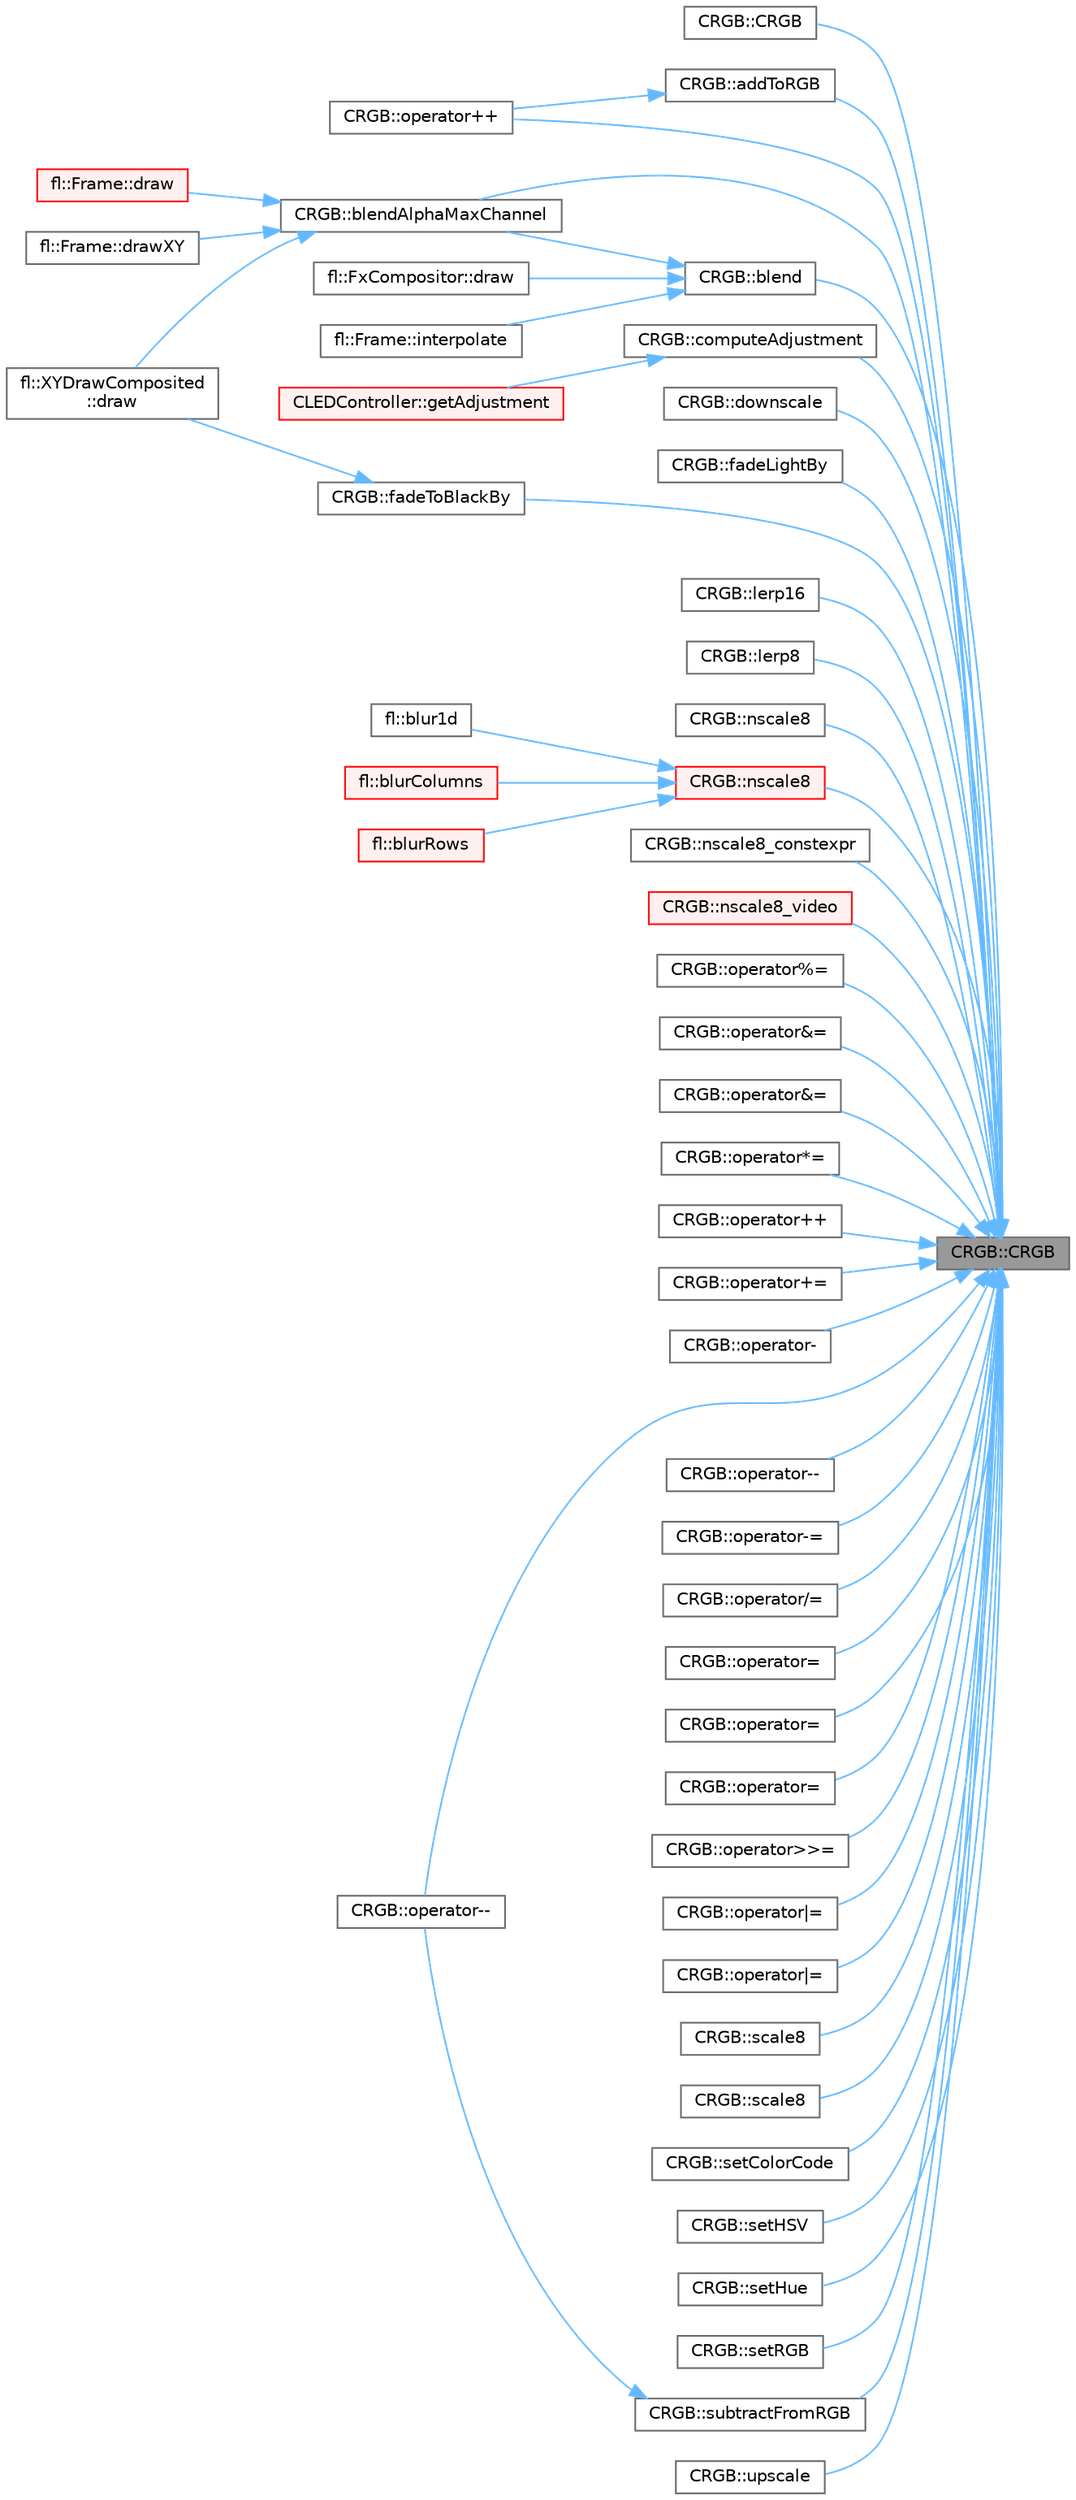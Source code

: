 digraph "CRGB::CRGB"
{
 // INTERACTIVE_SVG=YES
 // LATEX_PDF_SIZE
  bgcolor="transparent";
  edge [fontname=Helvetica,fontsize=10,labelfontname=Helvetica,labelfontsize=10];
  node [fontname=Helvetica,fontsize=10,shape=box,height=0.2,width=0.4];
  rankdir="RL";
  Node1 [id="Node000001",label="CRGB::CRGB",height=0.2,width=0.4,color="gray40", fillcolor="grey60", style="filled", fontcolor="black",tooltip="Default constructor."];
  Node1 -> Node2 [id="edge1_Node000001_Node000002",dir="back",color="steelblue1",style="solid",tooltip=" "];
  Node2 [id="Node000002",label="CRGB::CRGB",height=0.2,width=0.4,color="grey40", fillcolor="white", style="filled",URL="$d7/d82/struct_c_r_g_b_a3f79c35c9cbf7b6c96326c77a494336b.html#a3f79c35c9cbf7b6c96326c77a494336b",tooltip="Allow copy construction."];
  Node1 -> Node3 [id="edge2_Node000001_Node000003",dir="back",color="steelblue1",style="solid",tooltip=" "];
  Node3 [id="Node000003",label="CRGB::addToRGB",height=0.2,width=0.4,color="grey40", fillcolor="white", style="filled",URL="$d7/d82/struct_c_r_g_b_a0843d694f3aa4961ff61640e97e00a20.html#a0843d694f3aa4961ff61640e97e00a20",tooltip="Add a constant to each channel, saturating at 0xFF."];
  Node3 -> Node4 [id="edge3_Node000003_Node000004",dir="back",color="steelblue1",style="solid",tooltip=" "];
  Node4 [id="Node000004",label="CRGB::operator++",height=0.2,width=0.4,color="grey40", fillcolor="white", style="filled",URL="$d7/d82/struct_c_r_g_b_a42317847cecd51d3f70d8ca3e2f151c9.html#a42317847cecd51d3f70d8ca3e2f151c9",tooltip="Add a constant of '1' from each channel, saturating at 0xFF."];
  Node1 -> Node5 [id="edge4_Node000001_Node000005",dir="back",color="steelblue1",style="solid",tooltip=" "];
  Node5 [id="Node000005",label="CRGB::blend",height=0.2,width=0.4,color="grey40", fillcolor="white", style="filled",URL="$d7/d82/struct_c_r_g_b_a6348cb098a0b27f443bd1af290dafa94.html#a6348cb098a0b27f443bd1af290dafa94",tooltip=" "];
  Node5 -> Node6 [id="edge5_Node000005_Node000006",dir="back",color="steelblue1",style="solid",tooltip=" "];
  Node6 [id="Node000006",label="CRGB::blendAlphaMaxChannel",height=0.2,width=0.4,color="grey40", fillcolor="white", style="filled",URL="$d7/d82/struct_c_r_g_b_aba8579ca7247cc690e8899d68e95a601.html#aba8579ca7247cc690e8899d68e95a601",tooltip=" "];
  Node6 -> Node7 [id="edge6_Node000006_Node000007",dir="back",color="steelblue1",style="solid",tooltip=" "];
  Node7 [id="Node000007",label="fl::Frame::draw",height=0.2,width=0.4,color="red", fillcolor="#FFF0F0", style="filled",URL="$d1/de0/classfl_1_1_frame_a1efadd6e06cd79c0342c9cd8c391539a.html#a1efadd6e06cd79c0342c9cd8c391539a",tooltip=" "];
  Node6 -> Node9 [id="edge7_Node000006_Node000009",dir="back",color="steelblue1",style="solid",tooltip=" "];
  Node9 [id="Node000009",label="fl::XYDrawComposited\l::draw",height=0.2,width=0.4,color="grey40", fillcolor="white", style="filled",URL="$d2/dba/structfl_1_1_x_y_draw_composited_a003dd68149045877d6ccd38987df8792.html#a003dd68149045877d6ccd38987df8792",tooltip=" "];
  Node6 -> Node10 [id="edge8_Node000006_Node000010",dir="back",color="steelblue1",style="solid",tooltip=" "];
  Node10 [id="Node000010",label="fl::Frame::drawXY",height=0.2,width=0.4,color="grey40", fillcolor="white", style="filled",URL="$d1/de0/classfl_1_1_frame_af228b83cd52447b2416893f39d0753df.html#af228b83cd52447b2416893f39d0753df",tooltip=" "];
  Node5 -> Node11 [id="edge9_Node000005_Node000011",dir="back",color="steelblue1",style="solid",tooltip=" "];
  Node11 [id="Node000011",label="fl::FxCompositor::draw",height=0.2,width=0.4,color="grey40", fillcolor="white", style="filled",URL="$d7/df1/classfl_1_1_fx_compositor_aade5cf1a5c03eb71c39f8ed58c981e96.html#aade5cf1a5c03eb71c39f8ed58c981e96",tooltip=" "];
  Node5 -> Node12 [id="edge10_Node000005_Node000012",dir="back",color="steelblue1",style="solid",tooltip=" "];
  Node12 [id="Node000012",label="fl::Frame::interpolate",height=0.2,width=0.4,color="grey40", fillcolor="white", style="filled",URL="$d1/de0/classfl_1_1_frame_a18b6f7181804a0392e40796f46352115.html#a18b6f7181804a0392e40796f46352115",tooltip=" "];
  Node1 -> Node6 [id="edge11_Node000001_Node000006",dir="back",color="steelblue1",style="solid",tooltip=" "];
  Node1 -> Node13 [id="edge12_Node000001_Node000013",dir="back",color="steelblue1",style="solid",tooltip=" "];
  Node13 [id="Node000013",label="CRGB::computeAdjustment",height=0.2,width=0.4,color="grey40", fillcolor="white", style="filled",URL="$d7/d82/struct_c_r_g_b_a65e166b90fb7b4aecd2b26a987e312e3.html#a65e166b90fb7b4aecd2b26a987e312e3",tooltip="Calculates the combined color adjustment to the LEDs at a given scale, color correction,..."];
  Node13 -> Node14 [id="edge13_Node000013_Node000014",dir="back",color="steelblue1",style="solid",tooltip=" "];
  Node14 [id="Node000014",label="CLEDController::getAdjustment",height=0.2,width=0.4,color="red", fillcolor="#FFF0F0", style="filled",URL="$d6/d2c/class_c_l_e_d_controller_af6173cca91ee446766cc15102990d7bb.html#af6173cca91ee446766cc15102990d7bb",tooltip="Get the combined brightness/color adjustment for this controller."];
  Node1 -> Node18 [id="edge14_Node000001_Node000018",dir="back",color="steelblue1",style="solid",tooltip=" "];
  Node18 [id="Node000018",label="CRGB::downscale",height=0.2,width=0.4,color="grey40", fillcolor="white", style="filled",URL="$d7/d82/struct_c_r_g_b_a04814149f06e8bd894c0f8f421c8708f.html#a04814149f06e8bd894c0f8f421c8708f",tooltip="Downscale an CRGB matrix (or strip) to the smaller size."];
  Node1 -> Node19 [id="edge15_Node000001_Node000019",dir="back",color="steelblue1",style="solid",tooltip=" "];
  Node19 [id="Node000019",label="CRGB::fadeLightBy",height=0.2,width=0.4,color="grey40", fillcolor="white", style="filled",URL="$d7/d82/struct_c_r_g_b_a3b098899b112c2c9a7ad7490992e0d84.html#a3b098899b112c2c9a7ad7490992e0d84",tooltip="fadeLightBy is a synonym for nscale8_video(), as a fade instead of a scale"];
  Node1 -> Node20 [id="edge16_Node000001_Node000020",dir="back",color="steelblue1",style="solid",tooltip=" "];
  Node20 [id="Node000020",label="CRGB::fadeToBlackBy",height=0.2,width=0.4,color="grey40", fillcolor="white", style="filled",URL="$d7/d82/struct_c_r_g_b_aec2425ad20ac3c5191ac2b47eec4dca0.html#aec2425ad20ac3c5191ac2b47eec4dca0",tooltip="fadeToBlackBy is a synonym for nscale8(), as a fade instead of a scale"];
  Node20 -> Node9 [id="edge17_Node000020_Node000009",dir="back",color="steelblue1",style="solid",tooltip=" "];
  Node1 -> Node21 [id="edge18_Node000001_Node000021",dir="back",color="steelblue1",style="solid",tooltip=" "];
  Node21 [id="Node000021",label="CRGB::lerp16",height=0.2,width=0.4,color="grey40", fillcolor="white", style="filled",URL="$d7/d82/struct_c_r_g_b_a50b3dca085a99aa549c19ef0aabe3c5c.html#a50b3dca085a99aa549c19ef0aabe3c5c",tooltip="Return a new CRGB object after performing a linear interpolation between this object and the passed i..."];
  Node1 -> Node22 [id="edge19_Node000001_Node000022",dir="back",color="steelblue1",style="solid",tooltip=" "];
  Node22 [id="Node000022",label="CRGB::lerp8",height=0.2,width=0.4,color="grey40", fillcolor="white", style="filled",URL="$d7/d82/struct_c_r_g_b_a8a98be5bfc312d334327001625ef3acc.html#a8a98be5bfc312d334327001625ef3acc",tooltip="Return a new CRGB object after performing a linear interpolation between this object and the passed i..."];
  Node1 -> Node23 [id="edge20_Node000001_Node000023",dir="back",color="steelblue1",style="solid",tooltip=" "];
  Node23 [id="Node000023",label="CRGB::nscale8",height=0.2,width=0.4,color="grey40", fillcolor="white", style="filled",URL="$d7/d82/struct_c_r_g_b_af4de5b08570506c68faae82dce96aa85.html#af4de5b08570506c68faae82dce96aa85",tooltip="Scale down a RGB to N/256ths of its current brightness, using \"plain math\" dimming rules."];
  Node1 -> Node24 [id="edge21_Node000001_Node000024",dir="back",color="steelblue1",style="solid",tooltip=" "];
  Node24 [id="Node000024",label="CRGB::nscale8",height=0.2,width=0.4,color="red", fillcolor="#FFF0F0", style="filled",URL="$d7/d82/struct_c_r_g_b_a5a3c3370a7de840ac31c07f6dc9bdb63.html#a5a3c3370a7de840ac31c07f6dc9bdb63",tooltip="Scale down a RGB to N/256ths of its current brightness, using \"plain math\" dimming rules."];
  Node24 -> Node25 [id="edge22_Node000024_Node000025",dir="back",color="steelblue1",style="solid",tooltip=" "];
  Node25 [id="Node000025",label="fl::blur1d",height=0.2,width=0.4,color="grey40", fillcolor="white", style="filled",URL="$d5/d3d/group___color_blurs_gae274d00629fbcf59d98bea80f6f930ca.html#gae274d00629fbcf59d98bea80f6f930ca",tooltip="One-dimensional blur filter."];
  Node24 -> Node26 [id="edge23_Node000024_Node000026",dir="back",color="steelblue1",style="solid",tooltip=" "];
  Node26 [id="Node000026",label="fl::blurColumns",height=0.2,width=0.4,color="red", fillcolor="#FFF0F0", style="filled",URL="$d5/d3d/group___color_blurs_ga85831e1d1b3ea3468f0c4d39baf66378.html#ga85831e1d1b3ea3468f0c4d39baf66378",tooltip="Perform a blur1d() on every column of a rectangular matrix."];
  Node24 -> Node31 [id="edge24_Node000024_Node000031",dir="back",color="steelblue1",style="solid",tooltip=" "];
  Node31 [id="Node000031",label="fl::blurRows",height=0.2,width=0.4,color="red", fillcolor="#FFF0F0", style="filled",URL="$d5/d3d/group___color_blurs_gae784c48b029a7a4da1f0e831792f2aae.html#gae784c48b029a7a4da1f0e831792f2aae",tooltip="Perform a blur1d() on every row of a rectangular matrix."];
  Node1 -> Node33 [id="edge25_Node000001_Node000033",dir="back",color="steelblue1",style="solid",tooltip=" "];
  Node33 [id="Node000033",label="CRGB::nscale8_constexpr",height=0.2,width=0.4,color="grey40", fillcolor="white", style="filled",URL="$d7/d82/struct_c_r_g_b_affe221c4c140e08cdc359d9651958bb2.html#affe221c4c140e08cdc359d9651958bb2",tooltip=" "];
  Node1 -> Node34 [id="edge26_Node000001_Node000034",dir="back",color="steelblue1",style="solid",tooltip=" "];
  Node34 [id="Node000034",label="CRGB::nscale8_video",height=0.2,width=0.4,color="red", fillcolor="#FFF0F0", style="filled",URL="$d7/d82/struct_c_r_g_b_a0441d6094ab8f98d800ec789c36b4461.html#a0441d6094ab8f98d800ec789c36b4461",tooltip="Scale down a RGB to N/256ths of it's current brightness using \"video\" dimming rules."];
  Node1 -> Node40 [id="edge27_Node000001_Node000040",dir="back",color="steelblue1",style="solid",tooltip=" "];
  Node40 [id="Node000040",label="CRGB::operator%=",height=0.2,width=0.4,color="grey40", fillcolor="white", style="filled",URL="$d7/d82/struct_c_r_g_b_ac7a79509725b4d54f710e757a15f2a97.html#ac7a79509725b4d54f710e757a15f2a97",tooltip="%= is a synonym for nscale8_video()."];
  Node1 -> Node41 [id="edge28_Node000001_Node000041",dir="back",color="steelblue1",style="solid",tooltip=" "];
  Node41 [id="Node000041",label="CRGB::operator&=",height=0.2,width=0.4,color="grey40", fillcolor="white", style="filled",URL="$d7/d82/struct_c_r_g_b_a93123ad44d92fc14de38799354c910de.html#a93123ad44d92fc14de38799354c910de",tooltip="\"and\" operator brings each channel down to the lower of the two values"];
  Node1 -> Node42 [id="edge29_Node000001_Node000042",dir="back",color="steelblue1",style="solid",tooltip=" "];
  Node42 [id="Node000042",label="CRGB::operator&=",height=0.2,width=0.4,color="grey40", fillcolor="white", style="filled",URL="$d7/d82/struct_c_r_g_b_a9dffc0be8059fa24b87fd619e47ca267.html#a9dffc0be8059fa24b87fd619e47ca267",tooltip="\"and\" operator brings each channel down to the lower of the two values"];
  Node1 -> Node43 [id="edge30_Node000001_Node000043",dir="back",color="steelblue1",style="solid",tooltip=" "];
  Node43 [id="Node000043",label="CRGB::operator*=",height=0.2,width=0.4,color="grey40", fillcolor="white", style="filled",URL="$d7/d82/struct_c_r_g_b_aba784833e0a2b040a696273b7dc0fe93.html#aba784833e0a2b040a696273b7dc0fe93",tooltip="Multiply each of the channels by a constant, saturating each channel at 0xFF."];
  Node1 -> Node4 [id="edge31_Node000001_Node000004",dir="back",color="steelblue1",style="solid",tooltip=" "];
  Node1 -> Node44 [id="edge32_Node000001_Node000044",dir="back",color="steelblue1",style="solid",tooltip=" "];
  Node44 [id="Node000044",label="CRGB::operator++",height=0.2,width=0.4,color="grey40", fillcolor="white", style="filled",URL="$d7/d82/struct_c_r_g_b_ab73205f6424b49c4c5aec4993c90f820.html#ab73205f6424b49c4c5aec4993c90f820",tooltip="Add a constant of '1' from each channel, saturating at 0xFF."];
  Node1 -> Node45 [id="edge33_Node000001_Node000045",dir="back",color="steelblue1",style="solid",tooltip=" "];
  Node45 [id="Node000045",label="CRGB::operator+=",height=0.2,width=0.4,color="grey40", fillcolor="white", style="filled",URL="$d7/d82/struct_c_r_g_b_a5258caa5e2e61e80a654729c49560ec0.html#a5258caa5e2e61e80a654729c49560ec0",tooltip="Add one CRGB to another, saturating at 0xFF for each channel."];
  Node1 -> Node46 [id="edge34_Node000001_Node000046",dir="back",color="steelblue1",style="solid",tooltip=" "];
  Node46 [id="Node000046",label="CRGB::operator-",height=0.2,width=0.4,color="grey40", fillcolor="white", style="filled",URL="$d7/d82/struct_c_r_g_b_a8cd926bb39573572babf2ff1ea152e78.html#a8cd926bb39573572babf2ff1ea152e78",tooltip="Invert each channel."];
  Node1 -> Node47 [id="edge35_Node000001_Node000047",dir="back",color="steelblue1",style="solid",tooltip=" "];
  Node47 [id="Node000047",label="CRGB::operator--",height=0.2,width=0.4,color="grey40", fillcolor="white", style="filled",URL="$d7/d82/struct_c_r_g_b_a6b2d9ed6541cf5a3bdc791bc13af88bf.html#a6b2d9ed6541cf5a3bdc791bc13af88bf",tooltip="Subtract a constant of '1' from each channel, saturating at 0x00."];
  Node1 -> Node48 [id="edge36_Node000001_Node000048",dir="back",color="steelblue1",style="solid",tooltip=" "];
  Node48 [id="Node000048",label="CRGB::operator--",height=0.2,width=0.4,color="grey40", fillcolor="white", style="filled",URL="$d7/d82/struct_c_r_g_b_ac05d9e24162f57408ce56c3a940ca928.html#ac05d9e24162f57408ce56c3a940ca928",tooltip="Subtract a constant of '1' from each channel, saturating at 0x00."];
  Node1 -> Node49 [id="edge37_Node000001_Node000049",dir="back",color="steelblue1",style="solid",tooltip=" "];
  Node49 [id="Node000049",label="CRGB::operator-=",height=0.2,width=0.4,color="grey40", fillcolor="white", style="filled",URL="$d7/d82/struct_c_r_g_b_a53b2e467a153a12691da7f1906960d2b.html#a53b2e467a153a12691da7f1906960d2b",tooltip="Subtract one CRGB from another, saturating at 0x00 for each channel."];
  Node1 -> Node50 [id="edge38_Node000001_Node000050",dir="back",color="steelblue1",style="solid",tooltip=" "];
  Node50 [id="Node000050",label="CRGB::operator/=",height=0.2,width=0.4,color="grey40", fillcolor="white", style="filled",URL="$d7/d82/struct_c_r_g_b_a3b017a1901263fd000a006d6cfff1b78.html#a3b017a1901263fd000a006d6cfff1b78",tooltip="Divide each of the channels by a constant."];
  Node1 -> Node51 [id="edge39_Node000001_Node000051",dir="back",color="steelblue1",style="solid",tooltip=" "];
  Node51 [id="Node000051",label="CRGB::operator=",height=0.2,width=0.4,color="grey40", fillcolor="white", style="filled",URL="$d7/d82/struct_c_r_g_b_ac0ef642e7d3bb2fca4846255984fc888.html#ac0ef642e7d3bb2fca4846255984fc888",tooltip="Allow assignment from HSV color."];
  Node1 -> Node52 [id="edge40_Node000001_Node000052",dir="back",color="steelblue1",style="solid",tooltip=" "];
  Node52 [id="Node000052",label="CRGB::operator=",height=0.2,width=0.4,color="grey40", fillcolor="white", style="filled",URL="$d7/d82/struct_c_r_g_b_a64046b8971489cd4e287d2196714a4d7.html#a64046b8971489cd4e287d2196714a4d7",tooltip="Allow assignment from one RGB struct to another."];
  Node1 -> Node53 [id="edge41_Node000001_Node000053",dir="back",color="steelblue1",style="solid",tooltip=" "];
  Node53 [id="Node000053",label="CRGB::operator=",height=0.2,width=0.4,color="grey40", fillcolor="white", style="filled",URL="$d7/d82/struct_c_r_g_b_a0e49b1542e34c8da9c824e6b8c5503fe.html#a0e49b1542e34c8da9c824e6b8c5503fe",tooltip="Allow assignment from 32-bit (really 24-bit) 0xRRGGBB color code."];
  Node1 -> Node54 [id="edge42_Node000001_Node000054",dir="back",color="steelblue1",style="solid",tooltip=" "];
  Node54 [id="Node000054",label="CRGB::operator\>\>=",height=0.2,width=0.4,color="grey40", fillcolor="white", style="filled",URL="$d7/d82/struct_c_r_g_b_a8cbbbf36d097e8d1bd58665aba74a6d9.html#a8cbbbf36d097e8d1bd58665aba74a6d9",tooltip="Right shift each of the channels by a constant."];
  Node1 -> Node55 [id="edge43_Node000001_Node000055",dir="back",color="steelblue1",style="solid",tooltip=" "];
  Node55 [id="Node000055",label="CRGB::operator\|=",height=0.2,width=0.4,color="grey40", fillcolor="white", style="filled",URL="$d7/d82/struct_c_r_g_b_afff801013606761aaf539f588c878bb4.html#afff801013606761aaf539f588c878bb4",tooltip="\"or\" operator brings each channel up to the higher of the two values"];
  Node1 -> Node56 [id="edge44_Node000001_Node000056",dir="back",color="steelblue1",style="solid",tooltip=" "];
  Node56 [id="Node000056",label="CRGB::operator\|=",height=0.2,width=0.4,color="grey40", fillcolor="white", style="filled",URL="$d7/d82/struct_c_r_g_b_a10c7ed0988920e1eef60aee83ab67cce.html#a10c7ed0988920e1eef60aee83ab67cce",tooltip="\"or\" operator brings each channel up to the higher of the two values"];
  Node1 -> Node57 [id="edge45_Node000001_Node000057",dir="back",color="steelblue1",style="solid",tooltip=" "];
  Node57 [id="Node000057",label="CRGB::scale8",height=0.2,width=0.4,color="grey40", fillcolor="white", style="filled",URL="$d7/d82/struct_c_r_g_b_af5d015c2569e7c12b5e5161371570593.html#af5d015c2569e7c12b5e5161371570593",tooltip="Return a CRGB object that is a scaled down version of this object."];
  Node1 -> Node58 [id="edge46_Node000001_Node000058",dir="back",color="steelblue1",style="solid",tooltip=" "];
  Node58 [id="Node000058",label="CRGB::scale8",height=0.2,width=0.4,color="grey40", fillcolor="white", style="filled",URL="$d7/d82/struct_c_r_g_b_aa9c54727cd2a2145a126220ecd802ffc.html#aa9c54727cd2a2145a126220ecd802ffc",tooltip="Return a CRGB object that is a scaled down version of this object."];
  Node1 -> Node59 [id="edge47_Node000001_Node000059",dir="back",color="steelblue1",style="solid",tooltip=" "];
  Node59 [id="Node000059",label="CRGB::setColorCode",height=0.2,width=0.4,color="grey40", fillcolor="white", style="filled",URL="$d7/d82/struct_c_r_g_b_a5d4166493508a1eedc34248d3fe8ad40.html#a5d4166493508a1eedc34248d3fe8ad40",tooltip="Allow assignment from 32-bit (really 24-bit) 0xRRGGBB color code."];
  Node1 -> Node60 [id="edge48_Node000001_Node000060",dir="back",color="steelblue1",style="solid",tooltip=" "];
  Node60 [id="Node000060",label="CRGB::setHSV",height=0.2,width=0.4,color="grey40", fillcolor="white", style="filled",URL="$d7/d82/struct_c_r_g_b_a6a74f4f37adcd7b7144e7cb37d7b7367.html#a6a74f4f37adcd7b7144e7cb37d7b7367",tooltip="Allow assignment from hue, saturation, and value."];
  Node1 -> Node61 [id="edge49_Node000001_Node000061",dir="back",color="steelblue1",style="solid",tooltip=" "];
  Node61 [id="Node000061",label="CRGB::setHue",height=0.2,width=0.4,color="grey40", fillcolor="white", style="filled",URL="$d7/d82/struct_c_r_g_b_ac459ec93893ae2453f748506b357a484.html#ac459ec93893ae2453f748506b357a484",tooltip="Allow assignment from just a hue."];
  Node1 -> Node62 [id="edge50_Node000001_Node000062",dir="back",color="steelblue1",style="solid",tooltip=" "];
  Node62 [id="Node000062",label="CRGB::setRGB",height=0.2,width=0.4,color="grey40", fillcolor="white", style="filled",URL="$d7/d82/struct_c_r_g_b_a5cbcf0f60b75d83468f8db543f2bea93.html#a5cbcf0f60b75d83468f8db543f2bea93",tooltip="Allow assignment from red, green, and blue."];
  Node1 -> Node63 [id="edge51_Node000001_Node000063",dir="back",color="steelblue1",style="solid",tooltip=" "];
  Node63 [id="Node000063",label="CRGB::subtractFromRGB",height=0.2,width=0.4,color="grey40", fillcolor="white", style="filled",URL="$d7/d82/struct_c_r_g_b_a986ac62988523a4371f8f90cf844924d.html#a986ac62988523a4371f8f90cf844924d",tooltip="Subtract a constant from each channel, saturating at 0x00."];
  Node63 -> Node47 [id="edge52_Node000063_Node000047",dir="back",color="steelblue1",style="solid",tooltip=" "];
  Node1 -> Node64 [id="edge53_Node000001_Node000064",dir="back",color="steelblue1",style="solid",tooltip=" "];
  Node64 [id="Node000064",label="CRGB::upscale",height=0.2,width=0.4,color="grey40", fillcolor="white", style="filled",URL="$d7/d82/struct_c_r_g_b_ab0312ff6ed447d7d6429c200419088d1.html#ab0312ff6ed447d7d6429c200419088d1",tooltip=" "];
}
